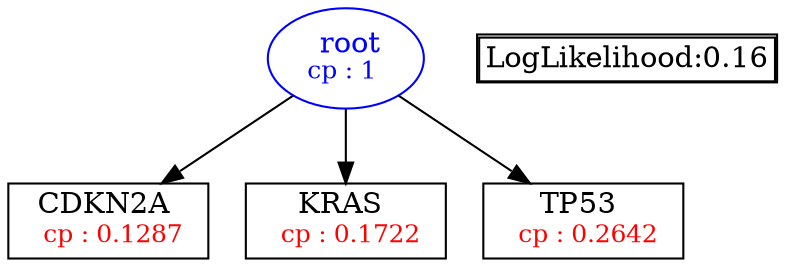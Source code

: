 digraph tree {
    "root" [label=<<font color='Blue'> root</font><br/><font color='Blue' POINT-SIZE='12'>cp : 1 </font>>, shape=oval, color=Blue];
    "S1" [label =<CDKN2A <br/> <font color='Red' POINT-SIZE='12'> cp : 0.1287 </font>>, shape=box];
    "S2" [label =<KRAS <br/> <font color='Red' POINT-SIZE='12'> cp : 0.1722 </font>>, shape=box];
    "S3" [label =<TP53 <br/> <font color='Red' POINT-SIZE='12'> cp : 0.2642 </font>>, shape=box];
    "root" -> "S1";
    "root" -> "S2";
    "root" -> "S3";

    node[shape=plaintext]
    fontsize="10"
    struct1 [label=
    <<TABLE BORDER="1" CELLBORDER="1" CELLSPACING="0" >
    <TR><TD ALIGN="LEFT">LogLikelihood:0.16</TD></TR>
    </TABLE>>];

}
